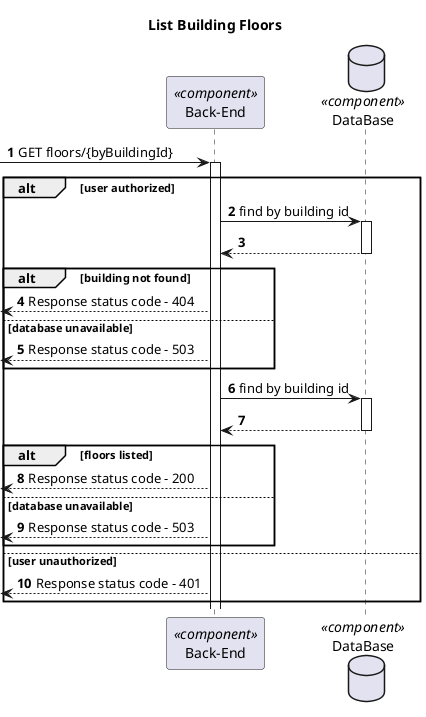 @startuml Process View - Level 3

autonumber
skinparam packageStyle rect

title List Building Floors

participant "Back-End" as BE <<component>>
database "DataBase" as DB <<component>>

-> BE: GET floors/{byBuildingId}

alt user authorized

'Find by Building ID In Building Repository'

activate BE

BE -> DB: find by building id

activate DB

DB --> BE:

deactivate DB

alt building not found

  <-- BE: Response status code - 404

else database unavailable

  <-- BE: Response status code - 503

end


'Find by Building ID in Floor Repository'

activate BE

BE -> DB: find by building id

activate DB

DB --> BE:

deactivate DB

alt floors listed

  <-- BE: Response status code - 200

else database unavailable

  <-- BE: Response status code - 503

end

else user unauthorized

  <-- BE: Response status code - 401

end

@enduml